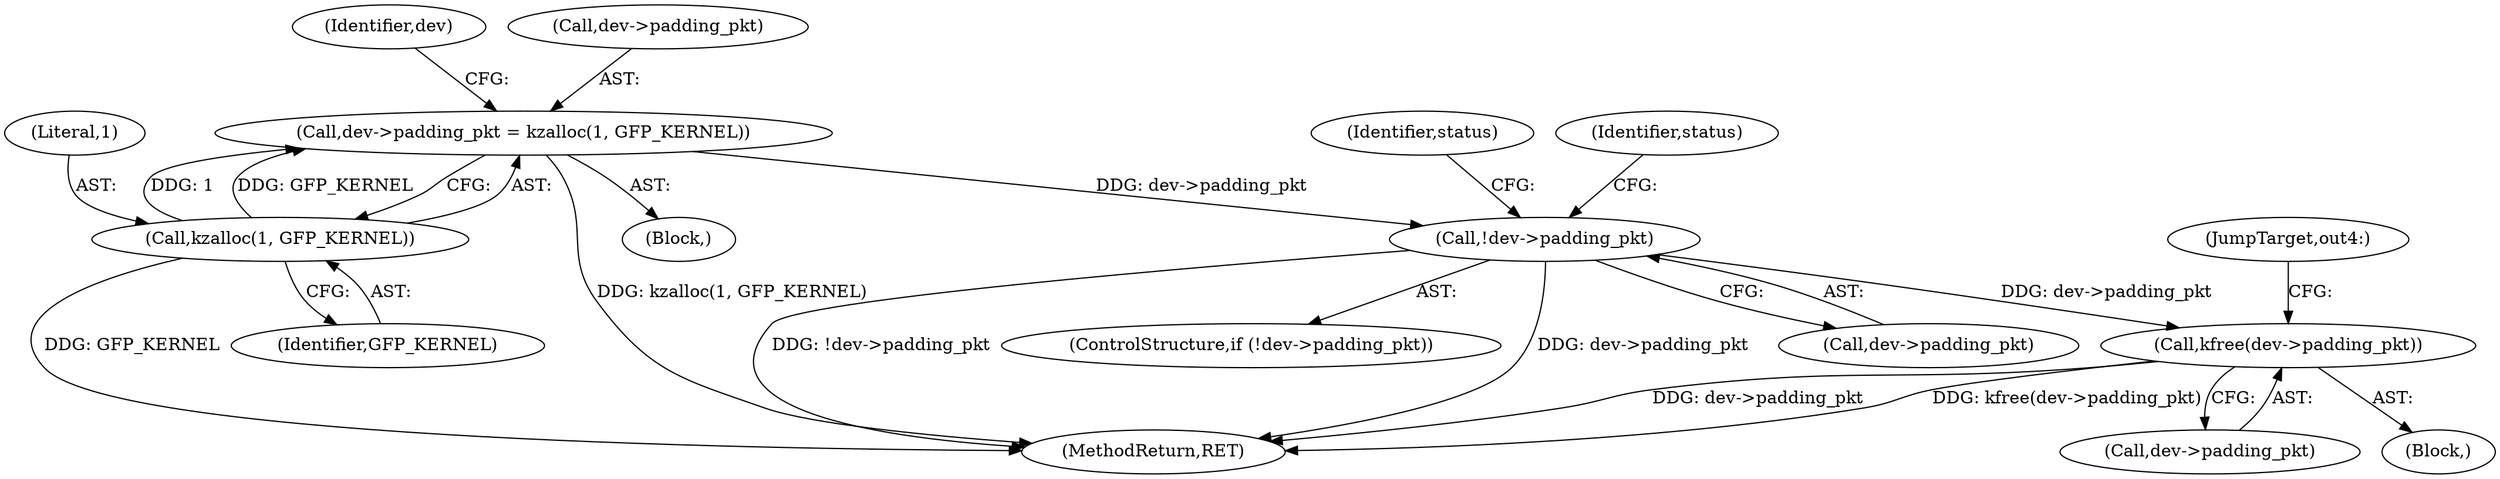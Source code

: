 digraph "0_linux_1666984c8625b3db19a9abc298931d35ab7bc64b@API" {
"1000729" [label="(Call,kfree(dev->padding_pkt))"];
"1000662" [label="(Call,!dev->padding_pkt)"];
"1000654" [label="(Call,dev->padding_pkt = kzalloc(1, GFP_KERNEL))"];
"1000658" [label="(Call,kzalloc(1, GFP_KERNEL))"];
"1000664" [label="(Identifier,dev)"];
"1000661" [label="(ControlStructure,if (!dev->padding_pkt))"];
"1000733" [label="(JumpTarget,out4:)"];
"1000655" [label="(Call,dev->padding_pkt)"];
"1000653" [label="(Block,)"];
"1000113" [label="(Block,)"];
"1000663" [label="(Call,dev->padding_pkt)"];
"1000673" [label="(Identifier,status)"];
"1000762" [label="(MethodReturn,RET)"];
"1000658" [label="(Call,kzalloc(1, GFP_KERNEL))"];
"1000668" [label="(Identifier,status)"];
"1000659" [label="(Literal,1)"];
"1000662" [label="(Call,!dev->padding_pkt)"];
"1000729" [label="(Call,kfree(dev->padding_pkt))"];
"1000654" [label="(Call,dev->padding_pkt = kzalloc(1, GFP_KERNEL))"];
"1000660" [label="(Identifier,GFP_KERNEL)"];
"1000730" [label="(Call,dev->padding_pkt)"];
"1000729" -> "1000113"  [label="AST: "];
"1000729" -> "1000730"  [label="CFG: "];
"1000730" -> "1000729"  [label="AST: "];
"1000733" -> "1000729"  [label="CFG: "];
"1000729" -> "1000762"  [label="DDG: dev->padding_pkt"];
"1000729" -> "1000762"  [label="DDG: kfree(dev->padding_pkt)"];
"1000662" -> "1000729"  [label="DDG: dev->padding_pkt"];
"1000662" -> "1000661"  [label="AST: "];
"1000662" -> "1000663"  [label="CFG: "];
"1000663" -> "1000662"  [label="AST: "];
"1000668" -> "1000662"  [label="CFG: "];
"1000673" -> "1000662"  [label="CFG: "];
"1000662" -> "1000762"  [label="DDG: dev->padding_pkt"];
"1000662" -> "1000762"  [label="DDG: !dev->padding_pkt"];
"1000654" -> "1000662"  [label="DDG: dev->padding_pkt"];
"1000654" -> "1000653"  [label="AST: "];
"1000654" -> "1000658"  [label="CFG: "];
"1000655" -> "1000654"  [label="AST: "];
"1000658" -> "1000654"  [label="AST: "];
"1000664" -> "1000654"  [label="CFG: "];
"1000654" -> "1000762"  [label="DDG: kzalloc(1, GFP_KERNEL)"];
"1000658" -> "1000654"  [label="DDG: 1"];
"1000658" -> "1000654"  [label="DDG: GFP_KERNEL"];
"1000658" -> "1000660"  [label="CFG: "];
"1000659" -> "1000658"  [label="AST: "];
"1000660" -> "1000658"  [label="AST: "];
"1000658" -> "1000762"  [label="DDG: GFP_KERNEL"];
}
